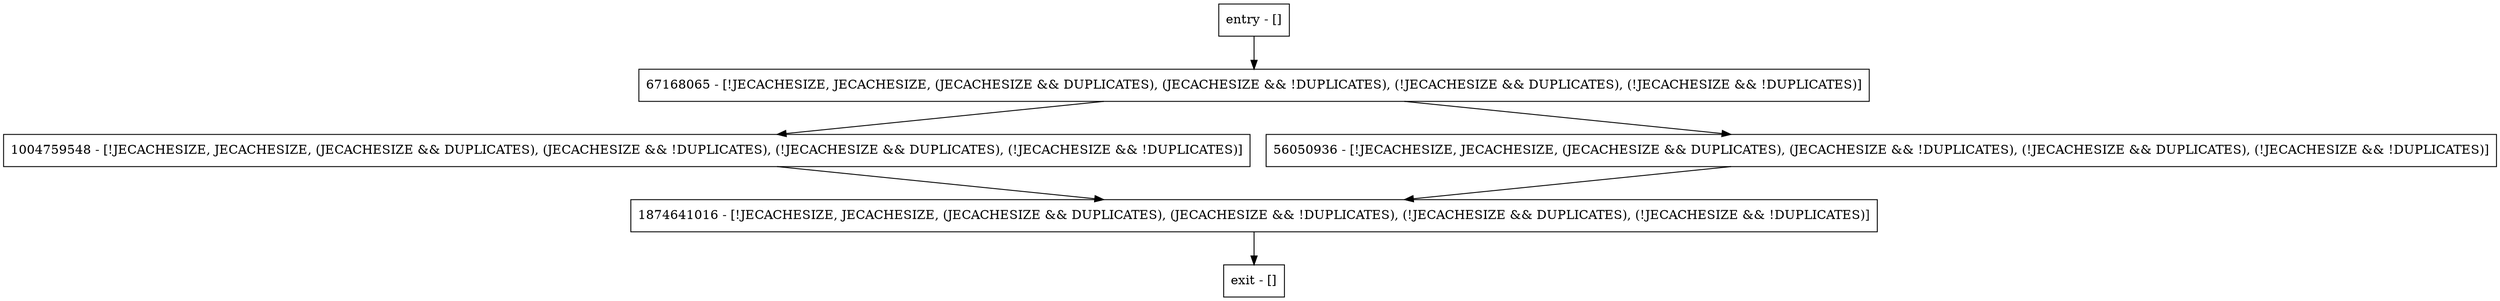 digraph replicatedBitSet {
node [shape=record];
entry [label="entry - []"];
exit [label="exit - []"];
1004759548 [label="1004759548 - [!JECACHESIZE, JECACHESIZE, (JECACHESIZE && DUPLICATES), (JECACHESIZE && !DUPLICATES), (!JECACHESIZE && DUPLICATES), (!JECACHESIZE && !DUPLICATES)]"];
1874641016 [label="1874641016 - [!JECACHESIZE, JECACHESIZE, (JECACHESIZE && DUPLICATES), (JECACHESIZE && !DUPLICATES), (!JECACHESIZE && DUPLICATES), (!JECACHESIZE && !DUPLICATES)]"];
56050936 [label="56050936 - [!JECACHESIZE, JECACHESIZE, (JECACHESIZE && DUPLICATES), (JECACHESIZE && !DUPLICATES), (!JECACHESIZE && DUPLICATES), (!JECACHESIZE && !DUPLICATES)]"];
67168065 [label="67168065 - [!JECACHESIZE, JECACHESIZE, (JECACHESIZE && DUPLICATES), (JECACHESIZE && !DUPLICATES), (!JECACHESIZE && DUPLICATES), (!JECACHESIZE && !DUPLICATES)]"];
entry;
exit;
entry -> 67168065;
1004759548 -> 1874641016;
1874641016 -> exit;
56050936 -> 1874641016;
67168065 -> 1004759548;
67168065 -> 56050936;
}
